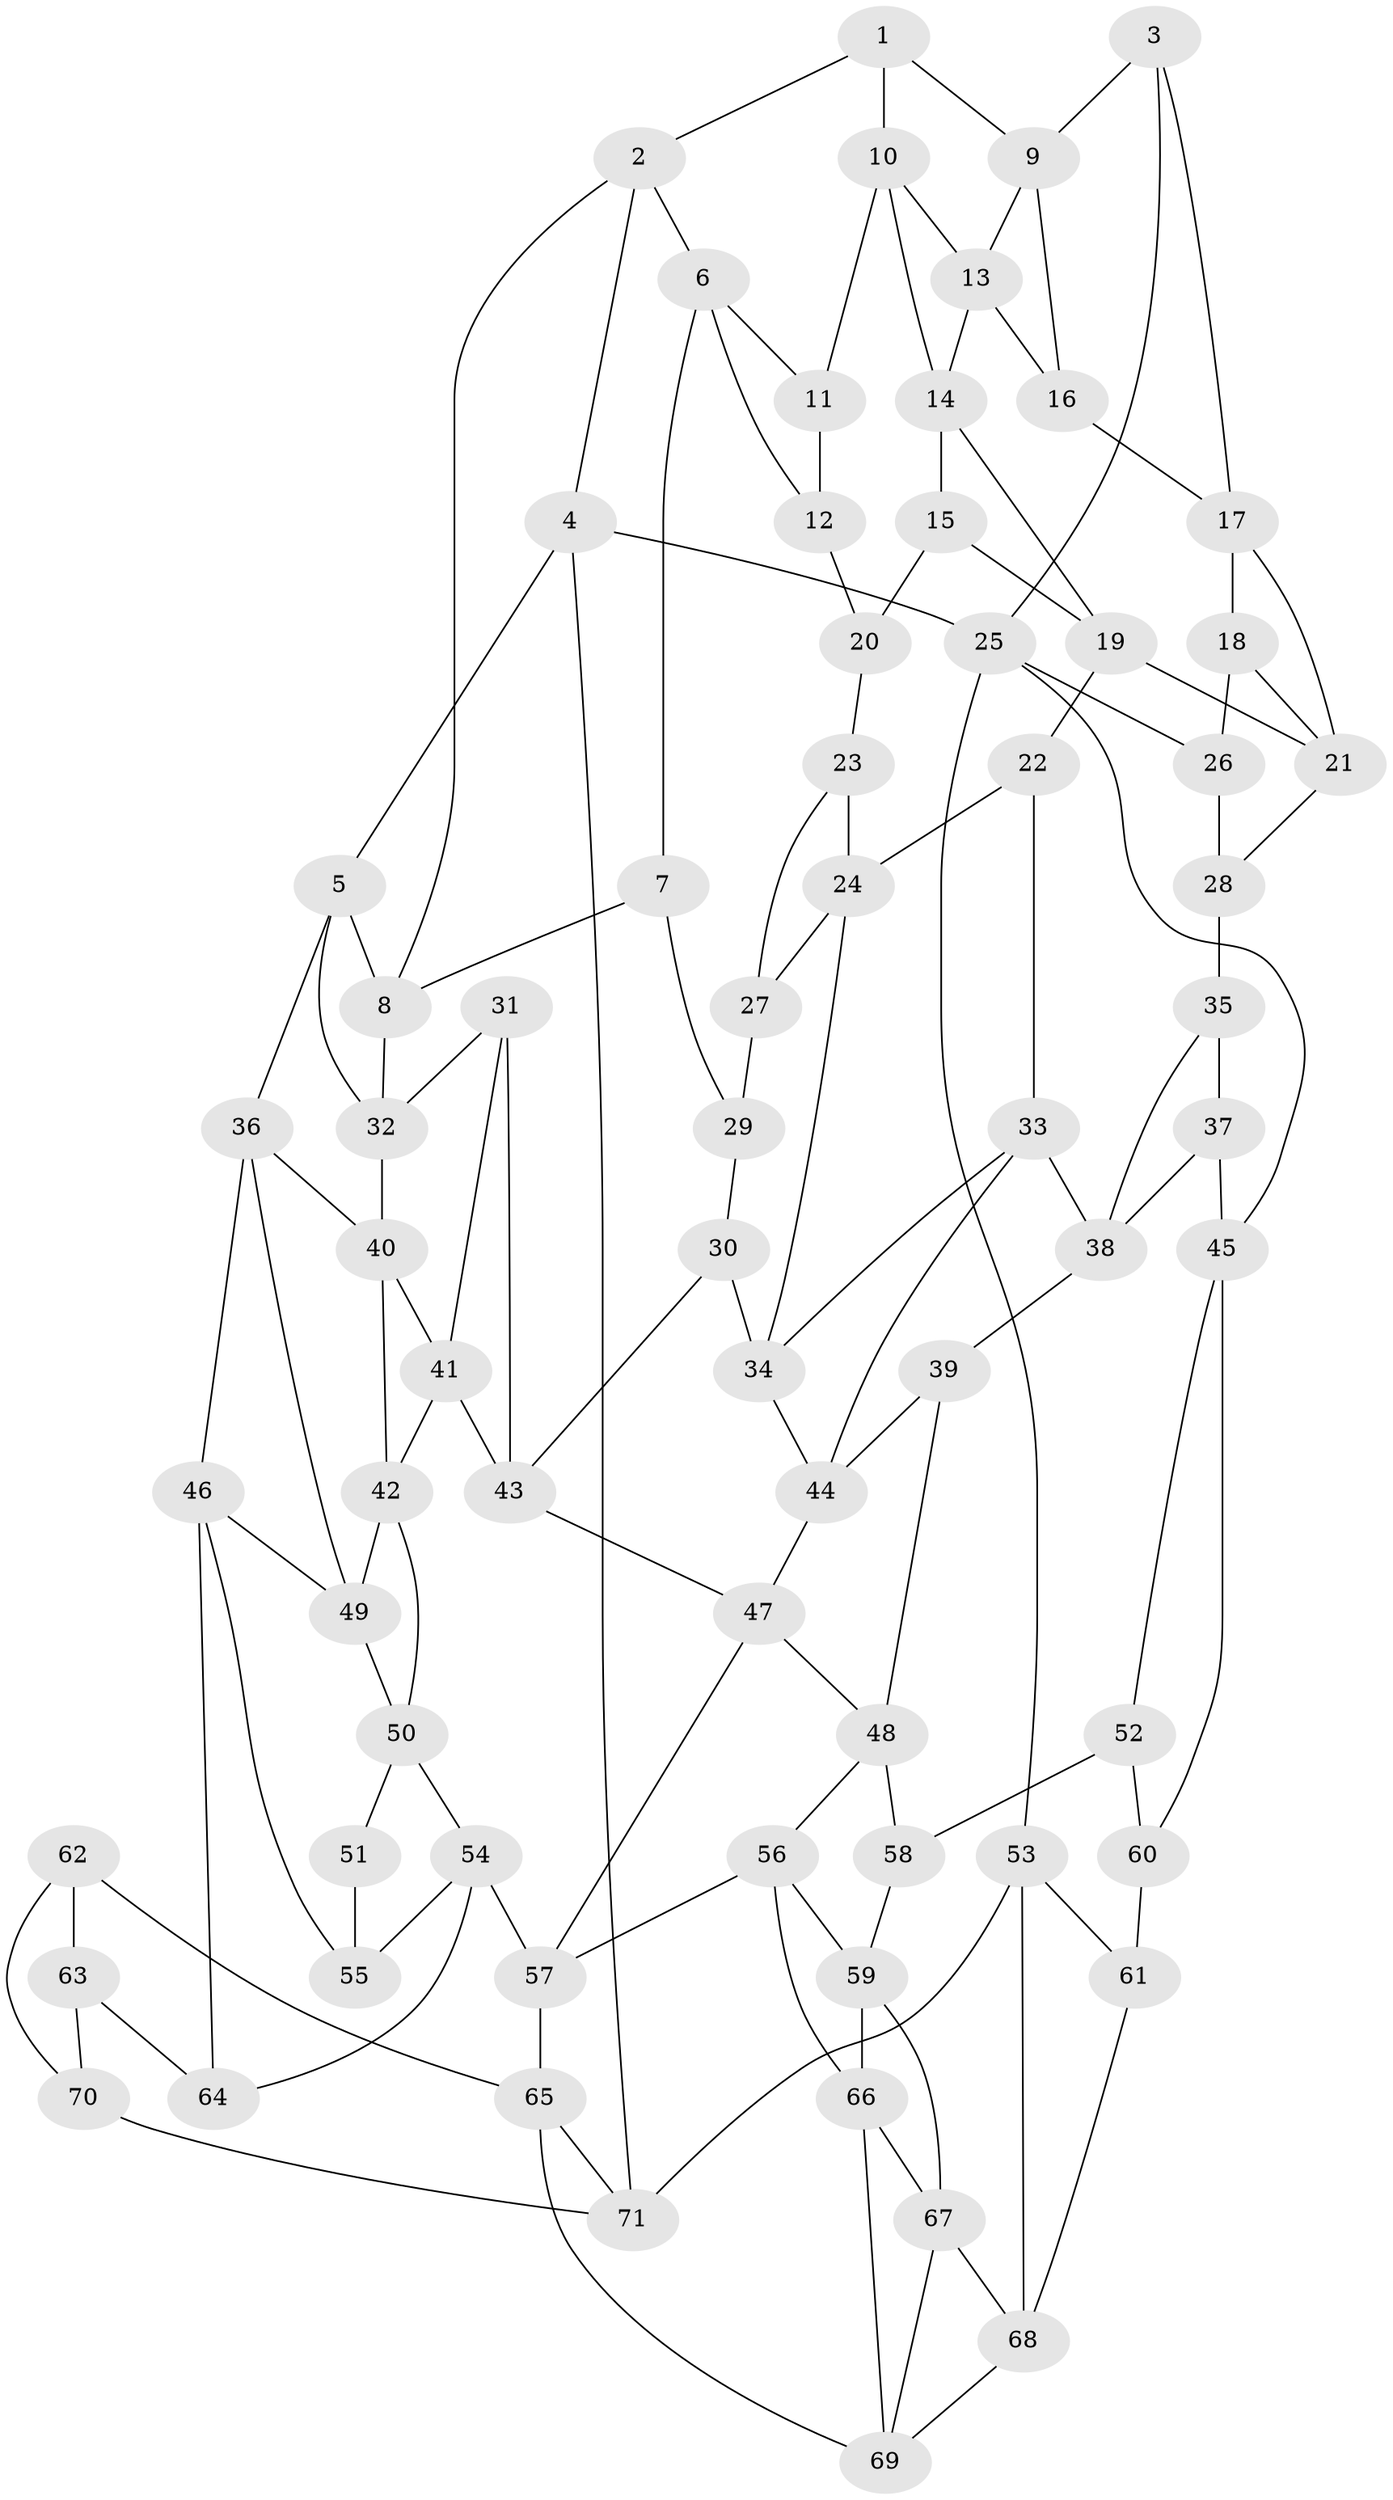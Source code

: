 // original degree distribution, {3: 0.028169014084507043, 4: 0.23943661971830985, 5: 0.4788732394366197, 6: 0.2535211267605634}
// Generated by graph-tools (version 1.1) at 2025/38/03/04/25 23:38:32]
// undirected, 71 vertices, 127 edges
graph export_dot {
  node [color=gray90,style=filled];
  1;
  2;
  3;
  4;
  5;
  6;
  7;
  8;
  9;
  10;
  11;
  12;
  13;
  14;
  15;
  16;
  17;
  18;
  19;
  20;
  21;
  22;
  23;
  24;
  25;
  26;
  27;
  28;
  29;
  30;
  31;
  32;
  33;
  34;
  35;
  36;
  37;
  38;
  39;
  40;
  41;
  42;
  43;
  44;
  45;
  46;
  47;
  48;
  49;
  50;
  51;
  52;
  53;
  54;
  55;
  56;
  57;
  58;
  59;
  60;
  61;
  62;
  63;
  64;
  65;
  66;
  67;
  68;
  69;
  70;
  71;
  1 -- 2 [weight=1.0];
  1 -- 9 [weight=1.0];
  1 -- 10 [weight=1.0];
  2 -- 4 [weight=1.0];
  2 -- 6 [weight=1.0];
  2 -- 8 [weight=1.0];
  3 -- 9 [weight=1.0];
  3 -- 17 [weight=1.0];
  3 -- 25 [weight=1.0];
  4 -- 5 [weight=1.0];
  4 -- 25 [weight=1.0];
  4 -- 71 [weight=1.0];
  5 -- 8 [weight=1.0];
  5 -- 32 [weight=1.0];
  5 -- 36 [weight=1.0];
  6 -- 7 [weight=1.0];
  6 -- 11 [weight=1.0];
  6 -- 12 [weight=1.0];
  7 -- 8 [weight=1.0];
  7 -- 29 [weight=1.0];
  8 -- 32 [weight=1.0];
  9 -- 13 [weight=1.0];
  9 -- 16 [weight=1.0];
  10 -- 11 [weight=1.0];
  10 -- 13 [weight=1.0];
  10 -- 14 [weight=1.0];
  11 -- 12 [weight=1.0];
  12 -- 20 [weight=1.0];
  13 -- 14 [weight=1.0];
  13 -- 16 [weight=1.0];
  14 -- 15 [weight=1.0];
  14 -- 19 [weight=1.0];
  15 -- 19 [weight=1.0];
  15 -- 20 [weight=2.0];
  16 -- 17 [weight=2.0];
  17 -- 18 [weight=2.0];
  17 -- 21 [weight=1.0];
  18 -- 21 [weight=1.0];
  18 -- 26 [weight=1.0];
  19 -- 21 [weight=1.0];
  19 -- 22 [weight=1.0];
  20 -- 23 [weight=1.0];
  21 -- 28 [weight=1.0];
  22 -- 24 [weight=1.0];
  22 -- 33 [weight=1.0];
  23 -- 24 [weight=1.0];
  23 -- 27 [weight=1.0];
  24 -- 27 [weight=1.0];
  24 -- 34 [weight=1.0];
  25 -- 26 [weight=1.0];
  25 -- 45 [weight=1.0];
  25 -- 53 [weight=1.0];
  26 -- 28 [weight=1.0];
  27 -- 29 [weight=2.0];
  28 -- 35 [weight=2.0];
  29 -- 30 [weight=1.0];
  30 -- 34 [weight=1.0];
  30 -- 43 [weight=1.0];
  31 -- 32 [weight=1.0];
  31 -- 41 [weight=1.0];
  31 -- 43 [weight=1.0];
  32 -- 40 [weight=1.0];
  33 -- 34 [weight=1.0];
  33 -- 38 [weight=1.0];
  33 -- 44 [weight=1.0];
  34 -- 44 [weight=1.0];
  35 -- 37 [weight=1.0];
  35 -- 38 [weight=1.0];
  36 -- 40 [weight=1.0];
  36 -- 46 [weight=1.0];
  36 -- 49 [weight=1.0];
  37 -- 38 [weight=1.0];
  37 -- 45 [weight=1.0];
  38 -- 39 [weight=1.0];
  39 -- 44 [weight=1.0];
  39 -- 48 [weight=1.0];
  40 -- 41 [weight=1.0];
  40 -- 42 [weight=1.0];
  41 -- 42 [weight=1.0];
  41 -- 43 [weight=1.0];
  42 -- 49 [weight=1.0];
  42 -- 50 [weight=1.0];
  43 -- 47 [weight=1.0];
  44 -- 47 [weight=1.0];
  45 -- 52 [weight=1.0];
  45 -- 60 [weight=1.0];
  46 -- 49 [weight=1.0];
  46 -- 55 [weight=1.0];
  46 -- 64 [weight=1.0];
  47 -- 48 [weight=1.0];
  47 -- 57 [weight=1.0];
  48 -- 56 [weight=1.0];
  48 -- 58 [weight=1.0];
  49 -- 50 [weight=1.0];
  50 -- 51 [weight=1.0];
  50 -- 54 [weight=1.0];
  51 -- 55 [weight=2.0];
  52 -- 58 [weight=2.0];
  52 -- 60 [weight=1.0];
  53 -- 61 [weight=1.0];
  53 -- 68 [weight=1.0];
  53 -- 71 [weight=1.0];
  54 -- 55 [weight=1.0];
  54 -- 57 [weight=1.0];
  54 -- 64 [weight=1.0];
  56 -- 57 [weight=1.0];
  56 -- 59 [weight=1.0];
  56 -- 66 [weight=1.0];
  57 -- 65 [weight=1.0];
  58 -- 59 [weight=1.0];
  59 -- 66 [weight=1.0];
  59 -- 67 [weight=1.0];
  60 -- 61 [weight=2.0];
  61 -- 68 [weight=1.0];
  62 -- 63 [weight=1.0];
  62 -- 65 [weight=1.0];
  62 -- 70 [weight=1.0];
  63 -- 64 [weight=2.0];
  63 -- 70 [weight=1.0];
  65 -- 69 [weight=1.0];
  65 -- 71 [weight=1.0];
  66 -- 67 [weight=1.0];
  66 -- 69 [weight=1.0];
  67 -- 68 [weight=1.0];
  67 -- 69 [weight=1.0];
  68 -- 69 [weight=1.0];
  70 -- 71 [weight=2.0];
}
